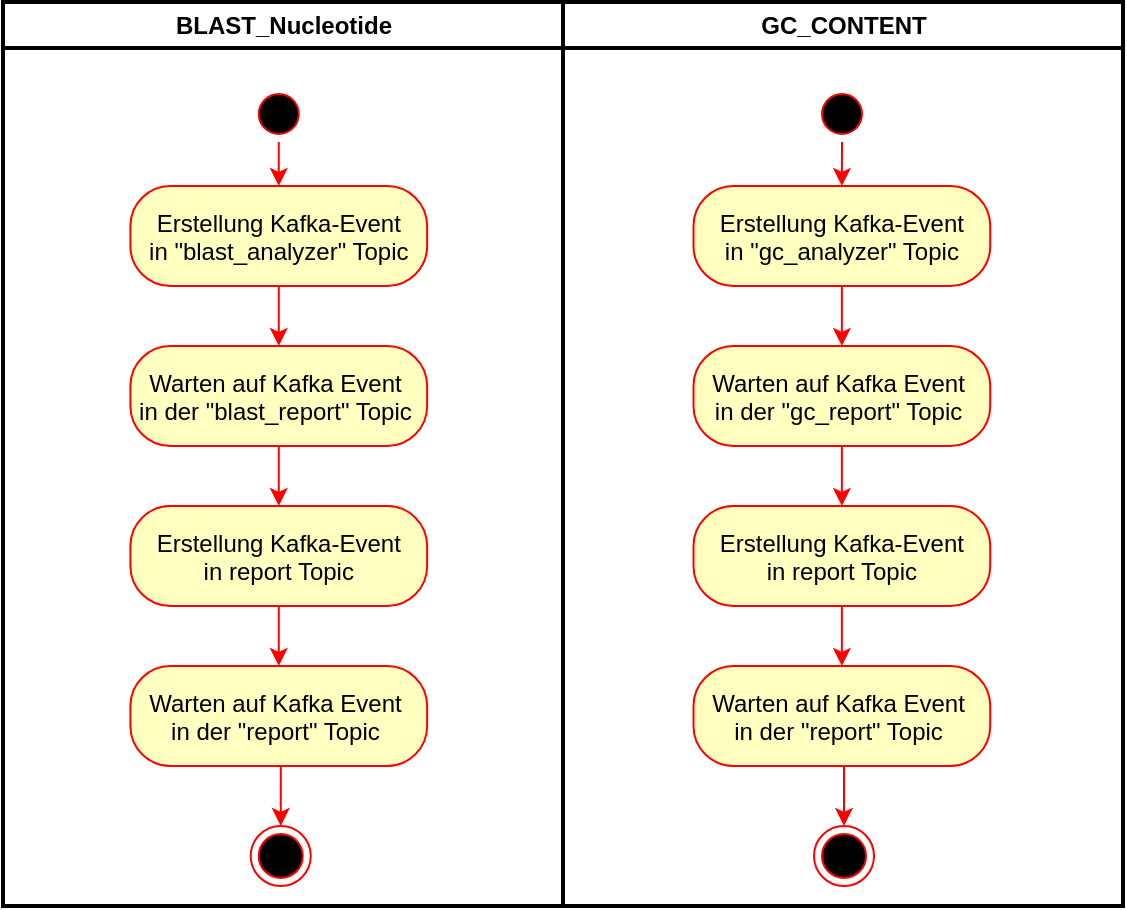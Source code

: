 <mxfile version="20.3.0" type="device"><diagram name="Page-1" id="e7e014a7-5840-1c2e-5031-d8a46d1fe8dd"><mxGraphModel dx="1106" dy="832" grid="1" gridSize="10" guides="1" tooltips="1" connect="1" arrows="1" fold="1" page="1" pageScale="1" pageWidth="1169" pageHeight="826" background="none" math="0" shadow="0"><root><mxCell id="0"/><mxCell id="1" parent="0"/><mxCell id="2" value="BLAST_Nucleotide" style="swimlane;whiteSpace=wrap;strokeWidth=2;" parent="1" vertex="1"><mxGeometry x="164.5" y="128" width="280" height="452" as="geometry"/></mxCell><mxCell id="C4__KenSsK10qs0LYp5w-9" value="Erstellung Kafka-Event&#10;in &quot;blast_analyzer&quot; Topic" style="strokeWidth=1;fillColor=#ffffc0;strokeColor=#ff0000;fontColor=#000000;rounded=1;arcSize=40;" parent="2" vertex="1"><mxGeometry x="63.7" y="92" width="148.37" height="50" as="geometry"/></mxCell><mxCell id="C4__KenSsK10qs0LYp5w-11" value="Warten auf Kafka Event &#10;in der &quot;blast_report&quot; Topic " style="strokeWidth=1;fillColor=#ffffc0;strokeColor=#ff0000;fontColor=#000000;rounded=1;arcSize=40;" parent="2" vertex="1"><mxGeometry x="63.7" y="172" width="148.37" height="50" as="geometry"/></mxCell><mxCell id="C4__KenSsK10qs0LYp5w-8" style="edgeStyle=orthogonalEdgeStyle;rounded=0;orthogonalLoop=1;jettySize=auto;html=1;exitX=0.5;exitY=1;exitDx=0;exitDy=0;entryX=0.5;entryY=0;entryDx=0;entryDy=0;strokeColor=#FF0000;" parent="2" source="C4__KenSsK10qs0LYp5w-9" target="C4__KenSsK10qs0LYp5w-11" edge="1"><mxGeometry relative="1" as="geometry"/></mxCell><mxCell id="C4__KenSsK10qs0LYp5w-13" value="Erstellung Kafka-Event&#10;in report Topic" style="strokeWidth=1;fillColor=#ffffc0;strokeColor=#ff0000;fontColor=#000000;rounded=1;arcSize=40;" parent="2" vertex="1"><mxGeometry x="63.7" y="252" width="148.37" height="50" as="geometry"/></mxCell><mxCell id="C4__KenSsK10qs0LYp5w-10" style="edgeStyle=orthogonalEdgeStyle;rounded=0;orthogonalLoop=1;jettySize=auto;html=1;exitX=0.5;exitY=1;exitDx=0;exitDy=0;entryX=0.5;entryY=0;entryDx=0;entryDy=0;strokeColor=#FF0000;" parent="2" source="C4__KenSsK10qs0LYp5w-11" target="C4__KenSsK10qs0LYp5w-13" edge="1"><mxGeometry relative="1" as="geometry"/></mxCell><mxCell id="C4__KenSsK10qs0LYp5w-15" value="Warten auf Kafka Event &#10;in der &quot;report&quot; Topic " style="strokeWidth=1;fillColor=#ffffc0;strokeColor=#ff0000;fontColor=#000000;rounded=1;arcSize=40;" parent="2" vertex="1"><mxGeometry x="63.7" y="332" width="148.37" height="50" as="geometry"/></mxCell><mxCell id="C4__KenSsK10qs0LYp5w-12" style="edgeStyle=orthogonalEdgeStyle;rounded=0;orthogonalLoop=1;jettySize=auto;html=1;exitX=0.5;exitY=1;exitDx=0;exitDy=0;entryX=0.5;entryY=0;entryDx=0;entryDy=0;strokeColor=#FF0000;" parent="2" source="C4__KenSsK10qs0LYp5w-13" target="C4__KenSsK10qs0LYp5w-15" edge="1"><mxGeometry relative="1" as="geometry"/></mxCell><mxCell id="C4__KenSsK10qs0LYp5w-16" style="edgeStyle=orthogonalEdgeStyle;rounded=0;orthogonalLoop=1;jettySize=auto;html=1;exitX=0.5;exitY=1;exitDx=0;exitDy=0;entryX=0.5;entryY=0;entryDx=0;entryDy=0;strokeColor=#FF0000;" parent="2" source="C4__KenSsK10qs0LYp5w-17" target="C4__KenSsK10qs0LYp5w-9" edge="1"><mxGeometry relative="1" as="geometry"/></mxCell><mxCell id="C4__KenSsK10qs0LYp5w-17" value="" style="ellipse;shape=startState;fillColor=#000000;strokeColor=#ff0000;" parent="2" vertex="1"><mxGeometry x="123.88" y="42" width="28" height="28" as="geometry"/></mxCell><mxCell id="C4__KenSsK10qs0LYp5w-18" value="" style="ellipse;shape=endState;fillColor=#000000;strokeColor=#ff0000" parent="2" vertex="1"><mxGeometry x="123.88" y="412" width="30" height="30" as="geometry"/></mxCell><mxCell id="C4__KenSsK10qs0LYp5w-14" style="edgeStyle=orthogonalEdgeStyle;rounded=0;orthogonalLoop=1;jettySize=auto;html=1;exitX=0.5;exitY=1;exitDx=0;exitDy=0;entryX=0.5;entryY=0;entryDx=0;entryDy=0;strokeColor=#FF0000;" parent="2" source="C4__KenSsK10qs0LYp5w-15" target="C4__KenSsK10qs0LYp5w-18" edge="1"><mxGeometry relative="1" as="geometry"/></mxCell><mxCell id="3" value="GC_CONTENT" style="swimlane;whiteSpace=wrap;startSize=23;strokeWidth=2;" parent="1" vertex="1"><mxGeometry x="444.5" y="128" width="280" height="452" as="geometry"/></mxCell><mxCell id="VC6bH5PNm7HVpbjENi2U-17" style="edgeStyle=orthogonalEdgeStyle;rounded=0;orthogonalLoop=1;jettySize=auto;html=1;exitX=0.5;exitY=1;exitDx=0;exitDy=0;entryX=0.5;entryY=0;entryDx=0;entryDy=0;strokeColor=#FF0000;" parent="3" source="Y2N3d-fMaXQ2VUIckM9u-42" target="Y2N3d-fMaXQ2VUIckM9u-43" edge="1"><mxGeometry relative="1" as="geometry"/></mxCell><mxCell id="Y2N3d-fMaXQ2VUIckM9u-42" value="Erstellung Kafka-Event&#10;in &quot;gc_analyzer&quot; Topic" style="strokeWidth=1;fillColor=#ffffc0;strokeColor=#ff0000;fontColor=#000000;rounded=1;arcSize=40;" parent="3" vertex="1"><mxGeometry x="65.25" y="92" width="148.37" height="50" as="geometry"/></mxCell><mxCell id="VC6bH5PNm7HVpbjENi2U-18" style="edgeStyle=orthogonalEdgeStyle;rounded=0;orthogonalLoop=1;jettySize=auto;html=1;exitX=0.5;exitY=1;exitDx=0;exitDy=0;entryX=0.5;entryY=0;entryDx=0;entryDy=0;strokeColor=#FF0000;" parent="3" source="Y2N3d-fMaXQ2VUIckM9u-43" target="Y2N3d-fMaXQ2VUIckM9u-45" edge="1"><mxGeometry relative="1" as="geometry"/></mxCell><mxCell id="Y2N3d-fMaXQ2VUIckM9u-43" value="Warten auf Kafka Event &#10;in der &quot;gc_report&quot; Topic " style="strokeWidth=1;fillColor=#ffffc0;strokeColor=#ff0000;fontColor=#000000;rounded=1;arcSize=40;" parent="3" vertex="1"><mxGeometry x="65.25" y="172" width="148.37" height="50" as="geometry"/></mxCell><mxCell id="VC6bH5PNm7HVpbjENi2U-19" style="edgeStyle=orthogonalEdgeStyle;rounded=0;orthogonalLoop=1;jettySize=auto;html=1;exitX=0.5;exitY=1;exitDx=0;exitDy=0;entryX=0.5;entryY=0;entryDx=0;entryDy=0;strokeColor=#FF0000;" parent="3" source="Y2N3d-fMaXQ2VUIckM9u-45" target="Y2N3d-fMaXQ2VUIckM9u-48" edge="1"><mxGeometry relative="1" as="geometry"/></mxCell><mxCell id="Y2N3d-fMaXQ2VUIckM9u-45" value="Erstellung Kafka-Event&#10;in report Topic" style="strokeWidth=1;fillColor=#ffffc0;strokeColor=#ff0000;fontColor=#000000;rounded=1;arcSize=40;" parent="3" vertex="1"><mxGeometry x="65.25" y="252" width="148.37" height="50" as="geometry"/></mxCell><mxCell id="VC6bH5PNm7HVpbjENi2U-24" style="edgeStyle=orthogonalEdgeStyle;rounded=0;orthogonalLoop=1;jettySize=auto;html=1;exitX=0.5;exitY=1;exitDx=0;exitDy=0;entryX=0.5;entryY=0;entryDx=0;entryDy=0;strokeColor=#FF0000;" parent="3" source="Y2N3d-fMaXQ2VUIckM9u-48" target="VC6bH5PNm7HVpbjENi2U-20" edge="1"><mxGeometry relative="1" as="geometry"/></mxCell><mxCell id="Y2N3d-fMaXQ2VUIckM9u-48" value="Warten auf Kafka Event &#10;in der &quot;report&quot; Topic " style="strokeWidth=1;fillColor=#ffffc0;strokeColor=#ff0000;fontColor=#000000;rounded=1;arcSize=40;" parent="3" vertex="1"><mxGeometry x="65.25" y="332" width="148.37" height="50" as="geometry"/></mxCell><mxCell id="VC6bH5PNm7HVpbjENi2U-23" style="edgeStyle=orthogonalEdgeStyle;rounded=0;orthogonalLoop=1;jettySize=auto;html=1;exitX=0.5;exitY=1;exitDx=0;exitDy=0;entryX=0.5;entryY=0;entryDx=0;entryDy=0;strokeColor=#FF0000;" parent="3" source="VC6bH5PNm7HVpbjENi2U-13" target="Y2N3d-fMaXQ2VUIckM9u-42" edge="1"><mxGeometry relative="1" as="geometry"/></mxCell><mxCell id="VC6bH5PNm7HVpbjENi2U-13" value="" style="ellipse;shape=startState;fillColor=#000000;strokeColor=#ff0000;" parent="3" vertex="1"><mxGeometry x="125.5" y="42" width="28" height="28" as="geometry"/></mxCell><mxCell id="VC6bH5PNm7HVpbjENi2U-20" value="" style="ellipse;shape=endState;fillColor=#000000;strokeColor=#ff0000" parent="3" vertex="1"><mxGeometry x="125.5" y="412" width="30" height="30" as="geometry"/></mxCell></root></mxGraphModel></diagram></mxfile>